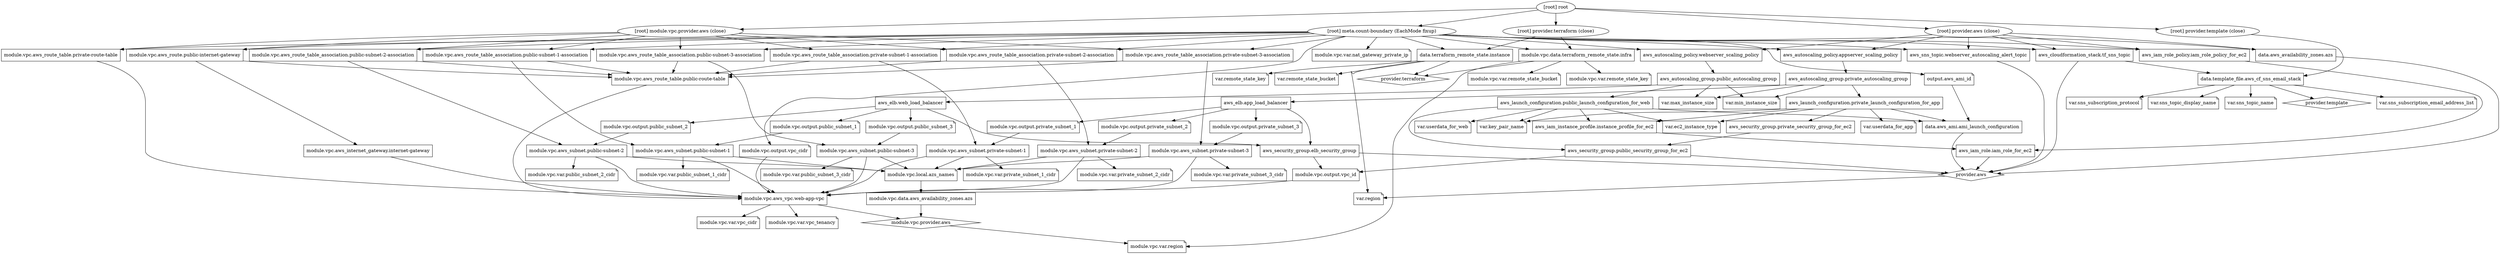 digraph {
	compound = "true"
	newrank = "true"
	subgraph "root" {
		"[root] aws_autoscaling_group.private_autoscaling_group" [label = "aws_autoscaling_group.private_autoscaling_group", shape = "box"]
		"[root] aws_autoscaling_group.public_autoscaling_group" [label = "aws_autoscaling_group.public_autoscaling_group", shape = "box"]
		"[root] aws_autoscaling_policy.appserver_scaling_policy" [label = "aws_autoscaling_policy.appserver_scaling_policy", shape = "box"]
		"[root] aws_autoscaling_policy.webserver_scaling_policy" [label = "aws_autoscaling_policy.webserver_scaling_policy", shape = "box"]
		"[root] aws_cloudformation_stack.tf_sns_topic" [label = "aws_cloudformation_stack.tf_sns_topic", shape = "box"]
		"[root] aws_elb.app_load_balancer" [label = "aws_elb.app_load_balancer", shape = "box"]
		"[root] aws_elb.web_load_balancer" [label = "aws_elb.web_load_balancer", shape = "box"]
		"[root] aws_iam_instance_profile.instance_profile_for_ec2" [label = "aws_iam_instance_profile.instance_profile_for_ec2", shape = "box"]
		"[root] aws_iam_role.iam_role_for_ec2" [label = "aws_iam_role.iam_role_for_ec2", shape = "box"]
		"[root] aws_iam_role_policy.iam_role_policy_for_ec2" [label = "aws_iam_role_policy.iam_role_policy_for_ec2", shape = "box"]
		"[root] aws_launch_configuration.private_launch_configuration_for_app" [label = "aws_launch_configuration.private_launch_configuration_for_app", shape = "box"]
		"[root] aws_launch_configuration.public_launch_configuration_for_web" [label = "aws_launch_configuration.public_launch_configuration_for_web", shape = "box"]
		"[root] aws_security_group.elb_security_group" [label = "aws_security_group.elb_security_group", shape = "box"]
		"[root] aws_security_group.private_security_group_for_ec2" [label = "aws_security_group.private_security_group_for_ec2", shape = "box"]
		"[root] aws_security_group.public_security_group_for_ec2" [label = "aws_security_group.public_security_group_for_ec2", shape = "box"]
		"[root] aws_sns_topic.webserver_autoscaling_alert_topic" [label = "aws_sns_topic.webserver_autoscaling_alert_topic", shape = "box"]
		"[root] data.aws_ami.ami_launch_configuration" [label = "data.aws_ami.ami_launch_configuration", shape = "box"]
		"[root] data.aws_availability_zones.azs" [label = "data.aws_availability_zones.azs", shape = "box"]
		"[root] data.template_file.aws_cf_sns_email_stack" [label = "data.template_file.aws_cf_sns_email_stack", shape = "box"]
		"[root] data.terraform_remote_state.instance" [label = "data.terraform_remote_state.instance", shape = "box"]
		"[root] module.vpc.aws_internet_gateway.internet-gateway" [label = "module.vpc.aws_internet_gateway.internet-gateway", shape = "box"]
		"[root] module.vpc.aws_route.public-internet-gateway" [label = "module.vpc.aws_route.public-internet-gateway", shape = "box"]
		"[root] module.vpc.aws_route_table.private-route-table" [label = "module.vpc.aws_route_table.private-route-table", shape = "box"]
		"[root] module.vpc.aws_route_table.public-route-table" [label = "module.vpc.aws_route_table.public-route-table", shape = "box"]
		"[root] module.vpc.aws_route_table_association.private-subnet-1-association" [label = "module.vpc.aws_route_table_association.private-subnet-1-association", shape = "box"]
		"[root] module.vpc.aws_route_table_association.private-subnet-2-association" [label = "module.vpc.aws_route_table_association.private-subnet-2-association", shape = "box"]
		"[root] module.vpc.aws_route_table_association.private-subnet-3-association" [label = "module.vpc.aws_route_table_association.private-subnet-3-association", shape = "box"]
		"[root] module.vpc.aws_route_table_association.public-subnet-1-association" [label = "module.vpc.aws_route_table_association.public-subnet-1-association", shape = "box"]
		"[root] module.vpc.aws_route_table_association.public-subnet-2-association" [label = "module.vpc.aws_route_table_association.public-subnet-2-association", shape = "box"]
		"[root] module.vpc.aws_route_table_association.public-subnet-3-association" [label = "module.vpc.aws_route_table_association.public-subnet-3-association", shape = "box"]
		"[root] module.vpc.aws_subnet.private-subnet-1" [label = "module.vpc.aws_subnet.private-subnet-1", shape = "box"]
		"[root] module.vpc.aws_subnet.private-subnet-2" [label = "module.vpc.aws_subnet.private-subnet-2", shape = "box"]
		"[root] module.vpc.aws_subnet.private-subnet-3" [label = "module.vpc.aws_subnet.private-subnet-3", shape = "box"]
		"[root] module.vpc.aws_subnet.public-subnet-1" [label = "module.vpc.aws_subnet.public-subnet-1", shape = "box"]
		"[root] module.vpc.aws_subnet.public-subnet-2" [label = "module.vpc.aws_subnet.public-subnet-2", shape = "box"]
		"[root] module.vpc.aws_subnet.public-subnet-3" [label = "module.vpc.aws_subnet.public-subnet-3", shape = "box"]
		"[root] module.vpc.aws_vpc.web-app-vpc" [label = "module.vpc.aws_vpc.web-app-vpc", shape = "box"]
		"[root] module.vpc.data.aws_availability_zones.azs" [label = "module.vpc.data.aws_availability_zones.azs", shape = "box"]
		"[root] module.vpc.data.terraform_remote_state.infra" [label = "module.vpc.data.terraform_remote_state.infra", shape = "box"]
		"[root] module.vpc.local.azs_names" [label = "module.vpc.local.azs_names", shape = "note"]
		"[root] module.vpc.output.private_subnet_1" [label = "module.vpc.output.private_subnet_1", shape = "note"]
		"[root] module.vpc.output.private_subnet_2" [label = "module.vpc.output.private_subnet_2", shape = "note"]
		"[root] module.vpc.output.private_subnet_3" [label = "module.vpc.output.private_subnet_3", shape = "note"]
		"[root] module.vpc.output.public_subnet_1" [label = "module.vpc.output.public_subnet_1", shape = "note"]
		"[root] module.vpc.output.public_subnet_2" [label = "module.vpc.output.public_subnet_2", shape = "note"]
		"[root] module.vpc.output.public_subnet_3" [label = "module.vpc.output.public_subnet_3", shape = "note"]
		"[root] module.vpc.output.vpc_cidr" [label = "module.vpc.output.vpc_cidr", shape = "note"]
		"[root] module.vpc.output.vpc_id" [label = "module.vpc.output.vpc_id", shape = "note"]
		"[root] module.vpc.provider.aws" [label = "module.vpc.provider.aws", shape = "diamond"]
		"[root] module.vpc.var.nat_gateway_private_ip" [label = "module.vpc.var.nat_gateway_private_ip", shape = "note"]
		"[root] module.vpc.var.private_subnet_1_cidr" [label = "module.vpc.var.private_subnet_1_cidr", shape = "note"]
		"[root] module.vpc.var.private_subnet_2_cidr" [label = "module.vpc.var.private_subnet_2_cidr", shape = "note"]
		"[root] module.vpc.var.private_subnet_3_cidr" [label = "module.vpc.var.private_subnet_3_cidr", shape = "note"]
		"[root] module.vpc.var.public_subnet_1_cidr" [label = "module.vpc.var.public_subnet_1_cidr", shape = "note"]
		"[root] module.vpc.var.public_subnet_2_cidr" [label = "module.vpc.var.public_subnet_2_cidr", shape = "note"]
		"[root] module.vpc.var.public_subnet_3_cidr" [label = "module.vpc.var.public_subnet_3_cidr", shape = "note"]
		"[root] module.vpc.var.region" [label = "module.vpc.var.region", shape = "note"]
		"[root] module.vpc.var.remote_state_bucket" [label = "module.vpc.var.remote_state_bucket", shape = "note"]
		"[root] module.vpc.var.remote_state_key" [label = "module.vpc.var.remote_state_key", shape = "note"]
		"[root] module.vpc.var.vpc_cidr" [label = "module.vpc.var.vpc_cidr", shape = "note"]
		"[root] module.vpc.var.vpc_tenancy" [label = "module.vpc.var.vpc_tenancy", shape = "note"]
		"[root] output.aws_ami_id" [label = "output.aws_ami_id", shape = "note"]
		"[root] provider.aws" [label = "provider.aws", shape = "diamond"]
		"[root] provider.template" [label = "provider.template", shape = "diamond"]
		"[root] provider.terraform" [label = "provider.terraform", shape = "diamond"]
		"[root] var.ec2_instance_type" [label = "var.ec2_instance_type", shape = "note"]
		"[root] var.key_pair_name" [label = "var.key_pair_name", shape = "note"]
		"[root] var.max_instance_size" [label = "var.max_instance_size", shape = "note"]
		"[root] var.min_instance_size" [label = "var.min_instance_size", shape = "note"]
		"[root] var.region" [label = "var.region", shape = "note"]
		"[root] var.remote_state_bucket" [label = "var.remote_state_bucket", shape = "note"]
		"[root] var.remote_state_key" [label = "var.remote_state_key", shape = "note"]
		"[root] var.sns_subscription_email_address_list" [label = "var.sns_subscription_email_address_list", shape = "note"]
		"[root] var.sns_subscription_protocol" [label = "var.sns_subscription_protocol", shape = "note"]
		"[root] var.sns_topic_display_name" [label = "var.sns_topic_display_name", shape = "note"]
		"[root] var.sns_topic_name" [label = "var.sns_topic_name", shape = "note"]
		"[root] var.userdata_for_app" [label = "var.userdata_for_app", shape = "note"]
		"[root] var.userdata_for_web" [label = "var.userdata_for_web", shape = "note"]
		"[root] aws_autoscaling_group.private_autoscaling_group" -> "[root] aws_elb.app_load_balancer"
		"[root] aws_autoscaling_group.private_autoscaling_group" -> "[root] aws_launch_configuration.private_launch_configuration_for_app"
		"[root] aws_autoscaling_group.private_autoscaling_group" -> "[root] var.max_instance_size"
		"[root] aws_autoscaling_group.private_autoscaling_group" -> "[root] var.min_instance_size"
		"[root] aws_autoscaling_group.public_autoscaling_group" -> "[root] aws_elb.web_load_balancer"
		"[root] aws_autoscaling_group.public_autoscaling_group" -> "[root] aws_launch_configuration.public_launch_configuration_for_web"
		"[root] aws_autoscaling_group.public_autoscaling_group" -> "[root] var.max_instance_size"
		"[root] aws_autoscaling_group.public_autoscaling_group" -> "[root] var.min_instance_size"
		"[root] aws_autoscaling_policy.appserver_scaling_policy" -> "[root] aws_autoscaling_group.private_autoscaling_group"
		"[root] aws_autoscaling_policy.webserver_scaling_policy" -> "[root] aws_autoscaling_group.public_autoscaling_group"
		"[root] aws_cloudformation_stack.tf_sns_topic" -> "[root] data.template_file.aws_cf_sns_email_stack"
		"[root] aws_cloudformation_stack.tf_sns_topic" -> "[root] provider.aws"
		"[root] aws_elb.app_load_balancer" -> "[root] aws_security_group.elb_security_group"
		"[root] aws_elb.app_load_balancer" -> "[root] module.vpc.output.private_subnet_1"
		"[root] aws_elb.app_load_balancer" -> "[root] module.vpc.output.private_subnet_2"
		"[root] aws_elb.app_load_balancer" -> "[root] module.vpc.output.private_subnet_3"
		"[root] aws_elb.web_load_balancer" -> "[root] aws_security_group.elb_security_group"
		"[root] aws_elb.web_load_balancer" -> "[root] module.vpc.output.public_subnet_1"
		"[root] aws_elb.web_load_balancer" -> "[root] module.vpc.output.public_subnet_2"
		"[root] aws_elb.web_load_balancer" -> "[root] module.vpc.output.public_subnet_3"
		"[root] aws_iam_instance_profile.instance_profile_for_ec2" -> "[root] aws_iam_role.iam_role_for_ec2"
		"[root] aws_iam_role.iam_role_for_ec2" -> "[root] provider.aws"
		"[root] aws_iam_role_policy.iam_role_policy_for_ec2" -> "[root] aws_iam_role.iam_role_for_ec2"
		"[root] aws_launch_configuration.private_launch_configuration_for_app" -> "[root] aws_iam_instance_profile.instance_profile_for_ec2"
		"[root] aws_launch_configuration.private_launch_configuration_for_app" -> "[root] aws_security_group.private_security_group_for_ec2"
		"[root] aws_launch_configuration.private_launch_configuration_for_app" -> "[root] data.aws_ami.ami_launch_configuration"
		"[root] aws_launch_configuration.private_launch_configuration_for_app" -> "[root] var.ec2_instance_type"
		"[root] aws_launch_configuration.private_launch_configuration_for_app" -> "[root] var.key_pair_name"
		"[root] aws_launch_configuration.private_launch_configuration_for_app" -> "[root] var.userdata_for_app"
		"[root] aws_launch_configuration.public_launch_configuration_for_web" -> "[root] aws_iam_instance_profile.instance_profile_for_ec2"
		"[root] aws_launch_configuration.public_launch_configuration_for_web" -> "[root] aws_security_group.public_security_group_for_ec2"
		"[root] aws_launch_configuration.public_launch_configuration_for_web" -> "[root] data.aws_ami.ami_launch_configuration"
		"[root] aws_launch_configuration.public_launch_configuration_for_web" -> "[root] var.ec2_instance_type"
		"[root] aws_launch_configuration.public_launch_configuration_for_web" -> "[root] var.key_pair_name"
		"[root] aws_launch_configuration.public_launch_configuration_for_web" -> "[root] var.userdata_for_web"
		"[root] aws_security_group.elb_security_group" -> "[root] module.vpc.output.vpc_id"
		"[root] aws_security_group.elb_security_group" -> "[root] provider.aws"
		"[root] aws_security_group.private_security_group_for_ec2" -> "[root] aws_security_group.public_security_group_for_ec2"
		"[root] aws_security_group.public_security_group_for_ec2" -> "[root] module.vpc.output.vpc_id"
		"[root] aws_security_group.public_security_group_for_ec2" -> "[root] provider.aws"
		"[root] aws_sns_topic.webserver_autoscaling_alert_topic" -> "[root] provider.aws"
		"[root] data.aws_ami.ami_launch_configuration" -> "[root] provider.aws"
		"[root] data.aws_availability_zones.azs" -> "[root] provider.aws"
		"[root] data.template_file.aws_cf_sns_email_stack" -> "[root] provider.template"
		"[root] data.template_file.aws_cf_sns_email_stack" -> "[root] var.sns_subscription_email_address_list"
		"[root] data.template_file.aws_cf_sns_email_stack" -> "[root] var.sns_subscription_protocol"
		"[root] data.template_file.aws_cf_sns_email_stack" -> "[root] var.sns_topic_display_name"
		"[root] data.template_file.aws_cf_sns_email_stack" -> "[root] var.sns_topic_name"
		"[root] data.terraform_remote_state.instance" -> "[root] provider.terraform"
		"[root] data.terraform_remote_state.instance" -> "[root] var.region"
		"[root] data.terraform_remote_state.instance" -> "[root] var.remote_state_bucket"
		"[root] data.terraform_remote_state.instance" -> "[root] var.remote_state_key"
		"[root] meta.count-boundary (EachMode fixup)" -> "[root] aws_autoscaling_policy.appserver_scaling_policy"
		"[root] meta.count-boundary (EachMode fixup)" -> "[root] aws_autoscaling_policy.webserver_scaling_policy"
		"[root] meta.count-boundary (EachMode fixup)" -> "[root] aws_cloudformation_stack.tf_sns_topic"
		"[root] meta.count-boundary (EachMode fixup)" -> "[root] aws_iam_role_policy.iam_role_policy_for_ec2"
		"[root] meta.count-boundary (EachMode fixup)" -> "[root] aws_sns_topic.webserver_autoscaling_alert_topic"
		"[root] meta.count-boundary (EachMode fixup)" -> "[root] data.aws_availability_zones.azs"
		"[root] meta.count-boundary (EachMode fixup)" -> "[root] data.terraform_remote_state.instance"
		"[root] meta.count-boundary (EachMode fixup)" -> "[root] module.vpc.aws_route.public-internet-gateway"
		"[root] meta.count-boundary (EachMode fixup)" -> "[root] module.vpc.aws_route_table.private-route-table"
		"[root] meta.count-boundary (EachMode fixup)" -> "[root] module.vpc.aws_route_table_association.private-subnet-1-association"
		"[root] meta.count-boundary (EachMode fixup)" -> "[root] module.vpc.aws_route_table_association.private-subnet-2-association"
		"[root] meta.count-boundary (EachMode fixup)" -> "[root] module.vpc.aws_route_table_association.private-subnet-3-association"
		"[root] meta.count-boundary (EachMode fixup)" -> "[root] module.vpc.aws_route_table_association.public-subnet-1-association"
		"[root] meta.count-boundary (EachMode fixup)" -> "[root] module.vpc.aws_route_table_association.public-subnet-2-association"
		"[root] meta.count-boundary (EachMode fixup)" -> "[root] module.vpc.aws_route_table_association.public-subnet-3-association"
		"[root] meta.count-boundary (EachMode fixup)" -> "[root] module.vpc.data.terraform_remote_state.infra"
		"[root] meta.count-boundary (EachMode fixup)" -> "[root] module.vpc.output.vpc_cidr"
		"[root] meta.count-boundary (EachMode fixup)" -> "[root] module.vpc.var.nat_gateway_private_ip"
		"[root] meta.count-boundary (EachMode fixup)" -> "[root] output.aws_ami_id"
		"[root] module.vpc.aws_internet_gateway.internet-gateway" -> "[root] module.vpc.aws_vpc.web-app-vpc"
		"[root] module.vpc.aws_route.public-internet-gateway" -> "[root] module.vpc.aws_internet_gateway.internet-gateway"
		"[root] module.vpc.aws_route.public-internet-gateway" -> "[root] module.vpc.aws_route_table.public-route-table"
		"[root] module.vpc.aws_route_table.private-route-table" -> "[root] module.vpc.aws_vpc.web-app-vpc"
		"[root] module.vpc.aws_route_table.public-route-table" -> "[root] module.vpc.aws_vpc.web-app-vpc"
		"[root] module.vpc.aws_route_table_association.private-subnet-1-association" -> "[root] module.vpc.aws_route_table.public-route-table"
		"[root] module.vpc.aws_route_table_association.private-subnet-1-association" -> "[root] module.vpc.aws_subnet.private-subnet-1"
		"[root] module.vpc.aws_route_table_association.private-subnet-2-association" -> "[root] module.vpc.aws_route_table.public-route-table"
		"[root] module.vpc.aws_route_table_association.private-subnet-2-association" -> "[root] module.vpc.aws_subnet.private-subnet-2"
		"[root] module.vpc.aws_route_table_association.private-subnet-3-association" -> "[root] module.vpc.aws_route_table.public-route-table"
		"[root] module.vpc.aws_route_table_association.private-subnet-3-association" -> "[root] module.vpc.aws_subnet.private-subnet-3"
		"[root] module.vpc.aws_route_table_association.public-subnet-1-association" -> "[root] module.vpc.aws_route_table.public-route-table"
		"[root] module.vpc.aws_route_table_association.public-subnet-1-association" -> "[root] module.vpc.aws_subnet.public-subnet-1"
		"[root] module.vpc.aws_route_table_association.public-subnet-2-association" -> "[root] module.vpc.aws_route_table.public-route-table"
		"[root] module.vpc.aws_route_table_association.public-subnet-2-association" -> "[root] module.vpc.aws_subnet.public-subnet-2"
		"[root] module.vpc.aws_route_table_association.public-subnet-3-association" -> "[root] module.vpc.aws_route_table.public-route-table"
		"[root] module.vpc.aws_route_table_association.public-subnet-3-association" -> "[root] module.vpc.aws_subnet.public-subnet-3"
		"[root] module.vpc.aws_subnet.private-subnet-1" -> "[root] module.vpc.aws_vpc.web-app-vpc"
		"[root] module.vpc.aws_subnet.private-subnet-1" -> "[root] module.vpc.local.azs_names"
		"[root] module.vpc.aws_subnet.private-subnet-1" -> "[root] module.vpc.var.private_subnet_1_cidr"
		"[root] module.vpc.aws_subnet.private-subnet-2" -> "[root] module.vpc.aws_vpc.web-app-vpc"
		"[root] module.vpc.aws_subnet.private-subnet-2" -> "[root] module.vpc.local.azs_names"
		"[root] module.vpc.aws_subnet.private-subnet-2" -> "[root] module.vpc.var.private_subnet_2_cidr"
		"[root] module.vpc.aws_subnet.private-subnet-3" -> "[root] module.vpc.aws_vpc.web-app-vpc"
		"[root] module.vpc.aws_subnet.private-subnet-3" -> "[root] module.vpc.local.azs_names"
		"[root] module.vpc.aws_subnet.private-subnet-3" -> "[root] module.vpc.var.private_subnet_3_cidr"
		"[root] module.vpc.aws_subnet.public-subnet-1" -> "[root] module.vpc.aws_vpc.web-app-vpc"
		"[root] module.vpc.aws_subnet.public-subnet-1" -> "[root] module.vpc.local.azs_names"
		"[root] module.vpc.aws_subnet.public-subnet-1" -> "[root] module.vpc.var.public_subnet_1_cidr"
		"[root] module.vpc.aws_subnet.public-subnet-2" -> "[root] module.vpc.aws_vpc.web-app-vpc"
		"[root] module.vpc.aws_subnet.public-subnet-2" -> "[root] module.vpc.local.azs_names"
		"[root] module.vpc.aws_subnet.public-subnet-2" -> "[root] module.vpc.var.public_subnet_2_cidr"
		"[root] module.vpc.aws_subnet.public-subnet-3" -> "[root] module.vpc.aws_vpc.web-app-vpc"
		"[root] module.vpc.aws_subnet.public-subnet-3" -> "[root] module.vpc.local.azs_names"
		"[root] module.vpc.aws_subnet.public-subnet-3" -> "[root] module.vpc.var.public_subnet_3_cidr"
		"[root] module.vpc.aws_vpc.web-app-vpc" -> "[root] module.vpc.provider.aws"
		"[root] module.vpc.aws_vpc.web-app-vpc" -> "[root] module.vpc.var.vpc_cidr"
		"[root] module.vpc.aws_vpc.web-app-vpc" -> "[root] module.vpc.var.vpc_tenancy"
		"[root] module.vpc.data.aws_availability_zones.azs" -> "[root] module.vpc.provider.aws"
		"[root] module.vpc.data.terraform_remote_state.infra" -> "[root] module.vpc.var.region"
		"[root] module.vpc.data.terraform_remote_state.infra" -> "[root] module.vpc.var.remote_state_bucket"
		"[root] module.vpc.data.terraform_remote_state.infra" -> "[root] module.vpc.var.remote_state_key"
		"[root] module.vpc.data.terraform_remote_state.infra" -> "[root] provider.terraform"
		"[root] module.vpc.local.azs_names" -> "[root] module.vpc.data.aws_availability_zones.azs"
		"[root] module.vpc.output.private_subnet_1" -> "[root] module.vpc.aws_subnet.private-subnet-1"
		"[root] module.vpc.output.private_subnet_2" -> "[root] module.vpc.aws_subnet.private-subnet-2"
		"[root] module.vpc.output.private_subnet_3" -> "[root] module.vpc.aws_subnet.private-subnet-3"
		"[root] module.vpc.output.public_subnet_1" -> "[root] module.vpc.aws_subnet.public-subnet-1"
		"[root] module.vpc.output.public_subnet_2" -> "[root] module.vpc.aws_subnet.public-subnet-2"
		"[root] module.vpc.output.public_subnet_3" -> "[root] module.vpc.aws_subnet.public-subnet-3"
		"[root] module.vpc.output.vpc_cidr" -> "[root] module.vpc.aws_vpc.web-app-vpc"
		"[root] module.vpc.output.vpc_id" -> "[root] module.vpc.aws_vpc.web-app-vpc"
		"[root] module.vpc.provider.aws (close)" -> "[root] module.vpc.aws_route.public-internet-gateway"
		"[root] module.vpc.provider.aws (close)" -> "[root] module.vpc.aws_route_table.private-route-table"
		"[root] module.vpc.provider.aws (close)" -> "[root] module.vpc.aws_route_table_association.private-subnet-1-association"
		"[root] module.vpc.provider.aws (close)" -> "[root] module.vpc.aws_route_table_association.private-subnet-2-association"
		"[root] module.vpc.provider.aws (close)" -> "[root] module.vpc.aws_route_table_association.private-subnet-3-association"
		"[root] module.vpc.provider.aws (close)" -> "[root] module.vpc.aws_route_table_association.public-subnet-1-association"
		"[root] module.vpc.provider.aws (close)" -> "[root] module.vpc.aws_route_table_association.public-subnet-2-association"
		"[root] module.vpc.provider.aws (close)" -> "[root] module.vpc.aws_route_table_association.public-subnet-3-association"
		"[root] module.vpc.provider.aws" -> "[root] module.vpc.var.region"
		"[root] output.aws_ami_id" -> "[root] data.aws_ami.ami_launch_configuration"
		"[root] provider.aws (close)" -> "[root] aws_autoscaling_policy.appserver_scaling_policy"
		"[root] provider.aws (close)" -> "[root] aws_autoscaling_policy.webserver_scaling_policy"
		"[root] provider.aws (close)" -> "[root] aws_cloudformation_stack.tf_sns_topic"
		"[root] provider.aws (close)" -> "[root] aws_iam_role_policy.iam_role_policy_for_ec2"
		"[root] provider.aws (close)" -> "[root] aws_sns_topic.webserver_autoscaling_alert_topic"
		"[root] provider.aws (close)" -> "[root] data.aws_availability_zones.azs"
		"[root] provider.aws" -> "[root] var.region"
		"[root] provider.template (close)" -> "[root] data.template_file.aws_cf_sns_email_stack"
		"[root] provider.terraform (close)" -> "[root] data.terraform_remote_state.instance"
		"[root] provider.terraform (close)" -> "[root] module.vpc.data.terraform_remote_state.infra"
		"[root] root" -> "[root] meta.count-boundary (EachMode fixup)"
		"[root] root" -> "[root] module.vpc.provider.aws (close)"
		"[root] root" -> "[root] provider.aws (close)"
		"[root] root" -> "[root] provider.template (close)"
		"[root] root" -> "[root] provider.terraform (close)"
	}
}

